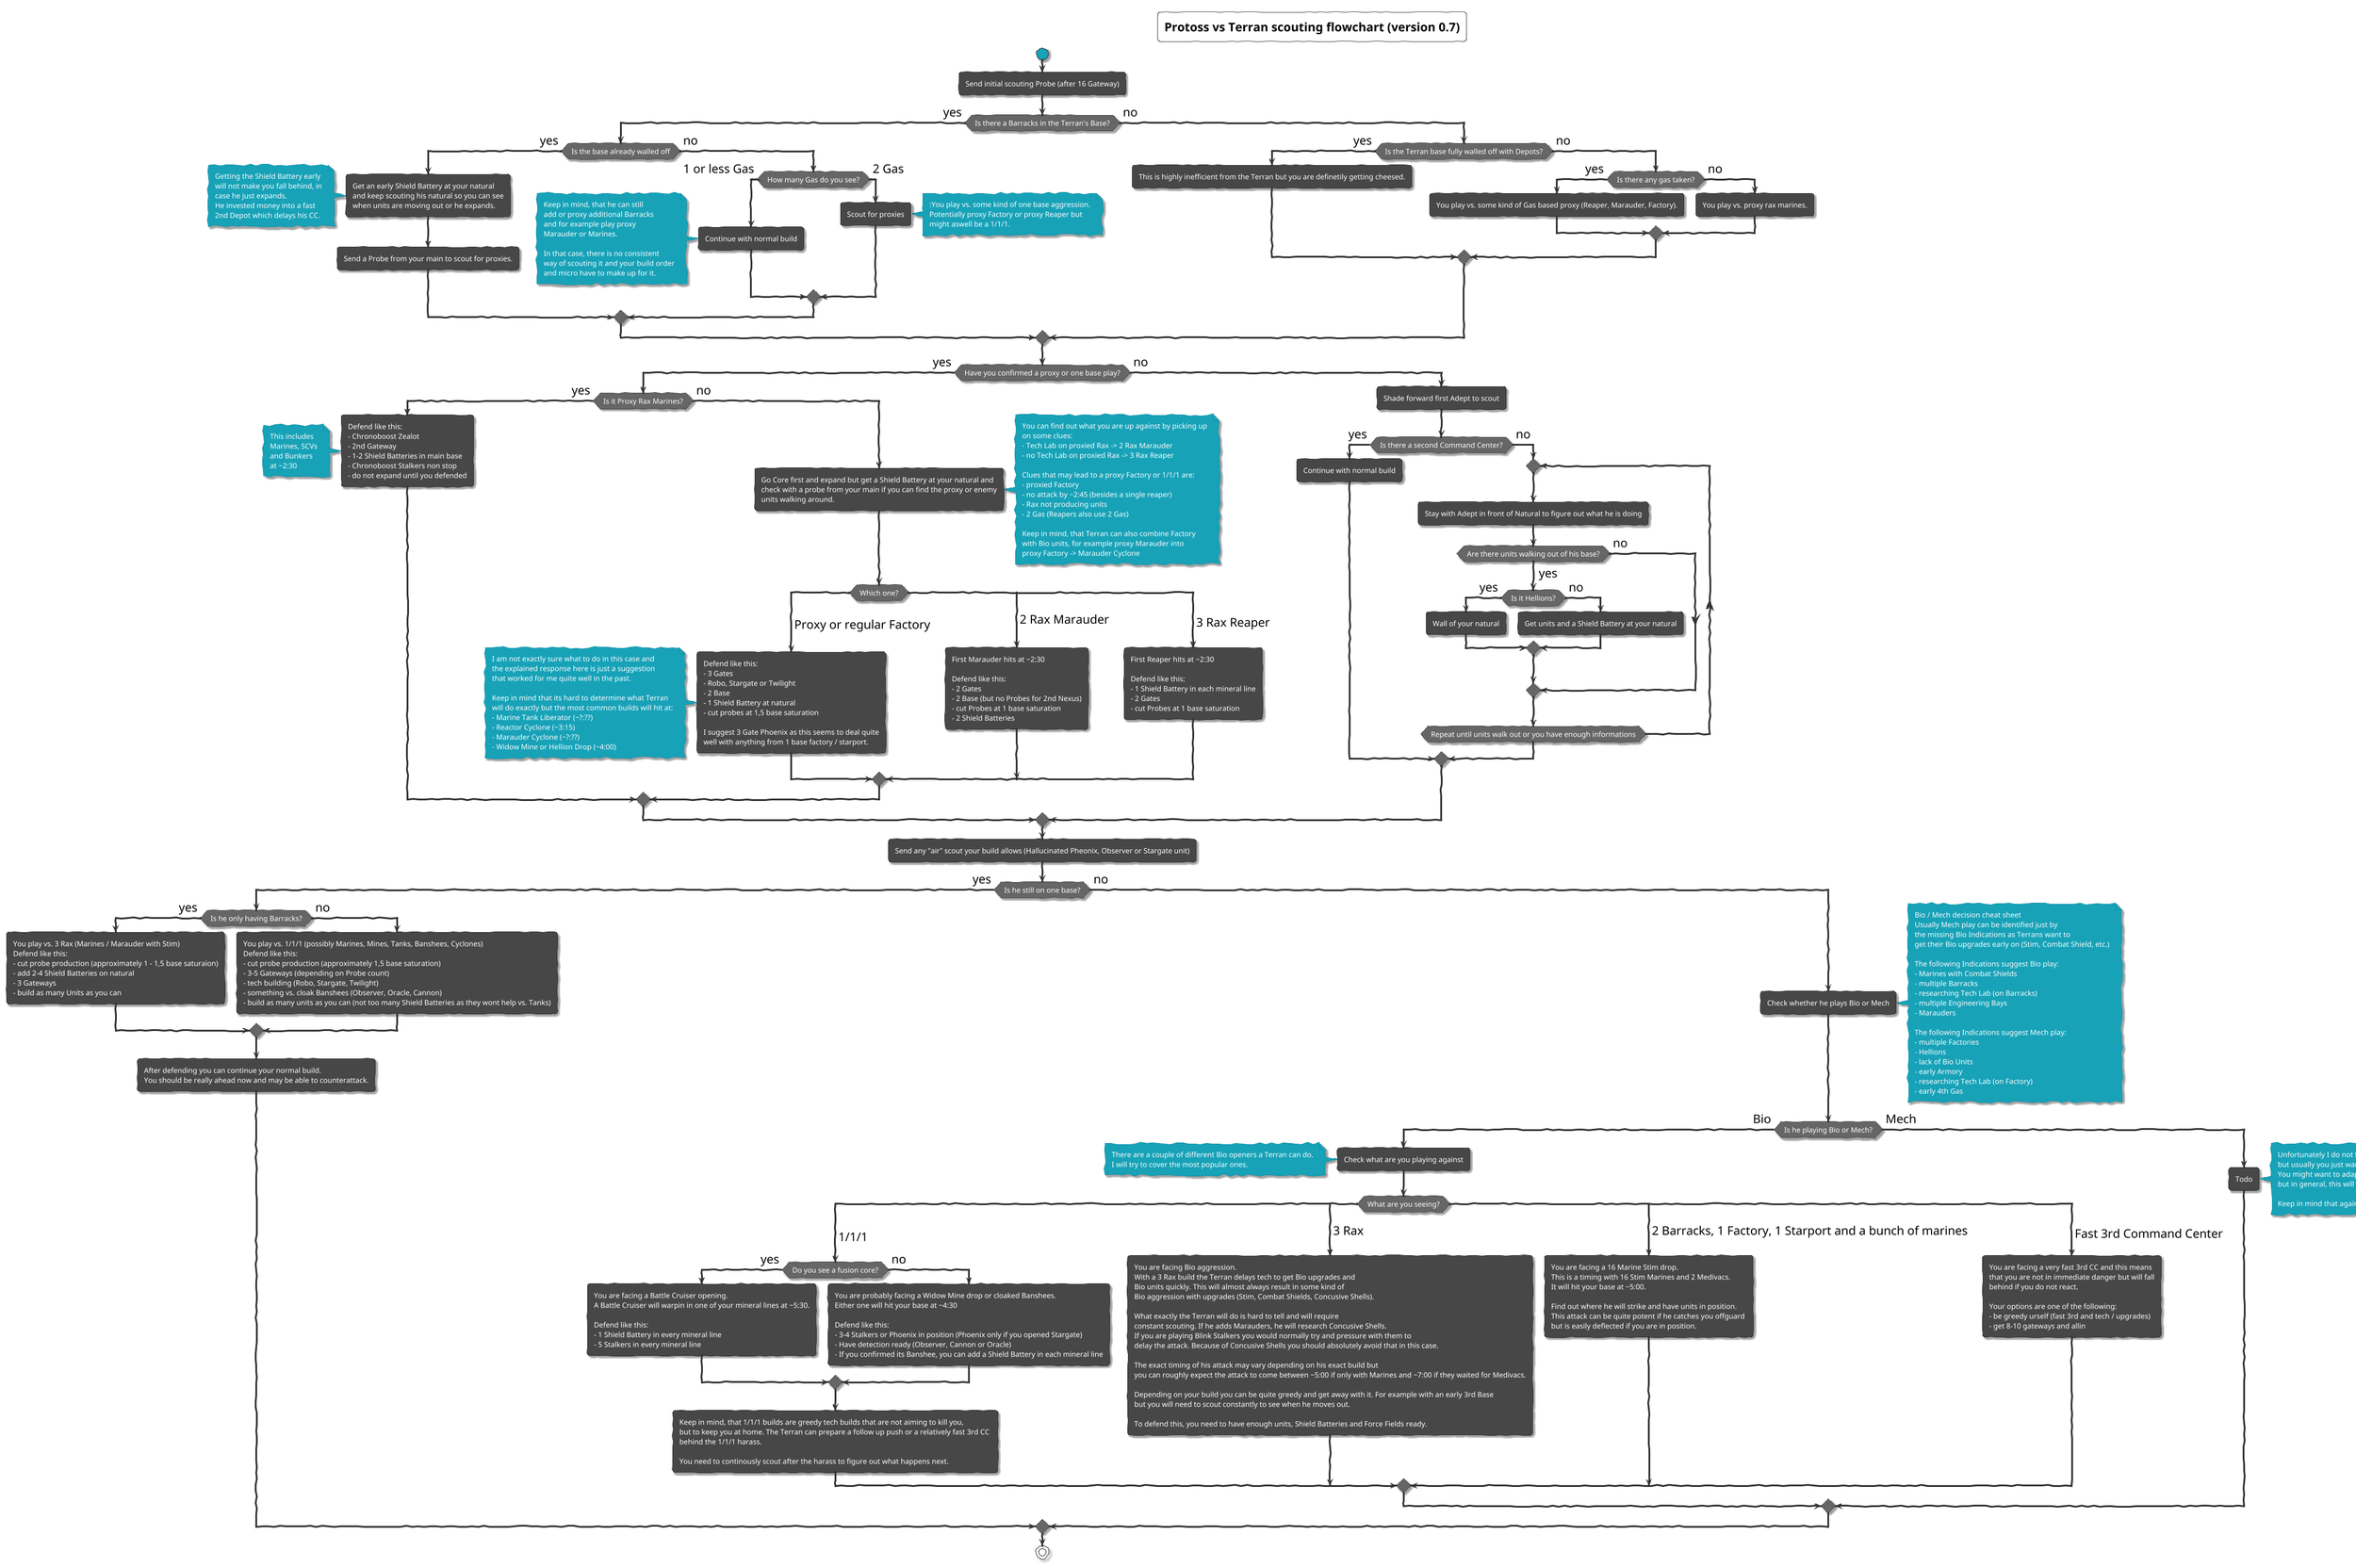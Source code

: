 @startuml
!theme sketchy
skinparam defaultFontName Calibri
skinparam handwritten true
skinparam backgroundColor white
skinparam DefaultFontColor white
skinparam shadowing true
skinparam ArrowFontColor black
skinparam ArrowFontSize 20
skinparam TitleFontColor black
title Protoss vs Terran scouting flowchart (version 0.7)
start
:Send initial scouting Probe (after 16 Gateway);
if (Is there a Barracks in the Terran's Base?) then (yes)
    if (Is the base already walled off) then (yes)
        :Get an early Shield Battery at your natural
        and keep scouting his natural so you can see
        when units are moving out or he expands.;
        note left
            Getting the Shield Battery early
            will not make you fall behind, in
            case he just expands.
            He invested money into a fast
            2nd Depot which delays his CC.
        end note
        :Send a Probe from your main to scout for proxies.;
    else (no)
        if (How many Gas do you see?) then (1 or less Gas)
            :Continue with normal build;
            note left
                Keep in mind, that he can still
                add or proxy additional Barracks
                and for example play proxy
                Marauder or Marines.

                In that case, there is no consistent
                way of scouting it and your build order
                and micro have to make up for it.
            end note
        else (2 Gas)
            :Scout for proxies;
            note right
                :You play vs. some kind of one base aggression.
                Potentially proxy Factory or proxy Reaper but 
                might aswell be a 1/1/1.
            end note
        endif
    endif
else (no)
    if (Is the Terran base fully walled off with Depots?) then (yes)
        :This is highly inefficient from the Terran but you are definetily getting cheesed.;
    else (no)
        if (Is there any gas taken?) then (yes)
            :You play vs. some kind of Gas based proxy (Reaper, Marauder, Factory).;
        else (no)
            :You play vs. proxy rax marines.;
        endif
    endif
endif
if (Have you confirmed a proxy or one base play?) then (yes)
    if (Is it Proxy Rax Marines?) then (yes)
        :Defend like this:
        - Chronoboost Zealot
        - 2nd Gateway
        - 1-2 Shield Batteries in main base
        - Chronoboost Stalkers non stop
        - do not expand until you defended;
        note left
            This includes
            Marines, SCVs
            and Bunkers 
            at ~2:30
        end note
    else (no)
        :Go Core first and expand but get a Shield Battery at your natural and
        check with a probe from your main if you can find the proxy or enemy
        units walking around.;
        note right
            You can find out what you are up against by picking up
            on some clues:
            - Tech Lab on proxied Rax -> 2 Rax Marauder
            - no Tech Lab on proxied Rax -> 3 Rax Reaper

            Clues that may lead to a proxy Factory or 1/1/1 are:
            - proxied Factory
            - no attack by ~2:45 (besides a single reaper)
            - Rax not producing units
            - 2 Gas (Reapers also use 2 Gas)

            Keep in mind, that Terran can also combine Factory
            with Bio units, for example proxy Marauder into
            proxy Factory -> Marauder Cyclone
        end note
        switch (Which one?)
        case (Proxy or regular Factory)
            :Defend like this:
            - 3 Gates
            - Robo, Stargate or Twilight
            - 2 Base
            - 1 Shield Battery at natural
            - cut probes at 1,5 base saturation

            I suggest 3 Gate Phoenix as this seems to deal quite
            well with anything from 1 base factory / starport.;
            note left
                I am not exactly sure what to do in this case and
                the explained response here is just a suggestion
                that worked for me quite well in the past.

                Keep in mind that its hard to determine what Terran
                will do exactly but the most common builds will hit at:
                - Marine Tank Liberator (~?:??)
                - Reactor Cyclone (~3:15)
                - Marauder Cyclone (~?:??)
                - Widow Mine or Hellion Drop (~4:00)
            end note
        case (2 Rax Marauder)
            :First Marauder hits at ~2:30

            Defend like this:
            - 2 Gates
            - 2 Base (but no Probes for 2nd Nexus)
            - cut Probes at 1 base saturation
            - 2 Shield Batteries;
        case (3 Rax Reaper)
            :First Reaper hits at ~2:30

            Defend like this:
            - 1 Shield Battery in each mineral line
            - 2 Gates
            - cut Probes at 1 base saturation;
        endswitch
    endif
else (no)
    :Shade forward first Adept to scout;
    if (Is there a second Command Center?) then (yes)
        :Continue with normal build;
    else (no)
        repeat
            :Stay with Adept in front of Natural to figure out what he is doing;
            if (Are there units walking out of his base?) then (yes)
                if (Is it Hellions?) then (yes)
                    :Wall of your natural;
                else (no)
                    :Get units and a Shield Battery at your natural;
                endif
            else (no)
            endif
        repeat while (Repeat until units walk out or you have enough informations)
    endif
endif
:Send any "air" scout your build allows (Hallucinated Pheonix, Observer or Stargate unit);
if (Is he still on one base?) then (yes)
    if (Is he only having Barracks?) then (yes)
        :You play vs. 3 Rax (Marines / Marauder with Stim)
        Defend like this:
        - cut probe production (approximately 1 - 1,5 base saturaion)
        - add 2-4 Shield Batteries on natural
        - 3 Gateways
        - build as many Units as you can;
    else (no)
        :You play vs. 1/1/1 (possibly Marines, Mines, Tanks, Banshees, Cyclones)
        Defend like this:
        - cut probe production (approximately 1,5 base saturation)
        - 3-5 Gateways (depending on Probe count)
        - tech building (Robo, Stargate, Twilight)
        - something vs. cloak Banshees (Observer, Oracle, Cannon)
        - build as many units as you can (not too many Shield Batteries as they wont help vs. Tanks);
    endif
    :After defending you can continue your normal build.
    You should be really ahead now and may be able to counterattack.;
else (no)
    :Check whether he plays Bio or Mech;
    note right
        Bio / Mech decision cheat sheet
        Usually Mech play can be identified just by
        the missing Bio Indications as Terrans want to
        get their Bio upgrades early on (Stim, Combat Shield, etc.)

        The following Indications suggest Bio play:
        - Marines with Combat Shields
        - multiple Barracks
        - researching Tech Lab (on Barracks)
        - multiple Engineering Bays
        - Marauders

        The following Indications suggest Mech play:
        - multiple Factories
        - Hellions
        - lack of Bio Units
        - early Armory
        - researching Tech Lab (on Factory)
        - early 4th Gas
    end note
    if (Is he playing Bio or Mech?) then (Bio)
        :Check what are you playing against;
        note left
            There are a couple of different Bio openers a Terran can do.
            I will try to cover the most popular ones.
        end note
        switch (What are you seeing?)
        case (1/1/1)
            if (Do you see a fusion core?) then (yes)
                :You are facing a Battle Cruiser opening.
                A Battle Cruiser will warpin in one of your mineral lines at ~5:30.
                
                Defend like this:
                - 1 Shield Battery in every mineral line
                - 5 Stalkers in every mineral line;
            else (no)
                :You are probably facing a Widow Mine drop or cloaked Banshees.
                Either one will hit your base at ~4:30

                Defend like this:
                - 3-4 Stalkers or Phoenix in position (Phoenix only if you opened Stargate)
                - Have detection ready (Observer, Cannon or Oracle)
                - If you confirmed its Banshee, you can add a Shield Battery in each mineral line;
            endif
            :Keep in mind, that 1/1/1 builds are greedy tech builds that are not aiming to kill you,
            but to keep you at home. The Terran can prepare a follow up push or a relatively fast 3rd CC 
            behind the 1/1/1 harass.

            You need to continously scout after the harass to figure out what happens next.;
        case (3 Rax)
            :You are facing Bio aggression.
            With a 3 Rax build the Terran delays tech to get Bio upgrades and
            Bio units quickly. This will almost always result in some kind of
            Bio aggression with upgrades (Stim, Combat Shields, Concusive Shells).

            What exactly the Terran will do is hard to tell and will require
            constant scouting. If he adds Marauders, he will research Concusive Shells.
            If you are playing Blink Stalkers you would normally try and pressure with them to
            delay the attack. Because of Concusive Shells you should absolutely avoid that in this case.

            The exact timing of his attack may vary depending on his exact build but
            you can roughly expect the attack to come between ~5:00 if only with Marines and ~7:00 if they waited for Medivacs.

            Depending on your build you can be quite greedy and get away with it. For example with an early 3rd Base
            but you will need to scout constantly to see when he moves out.

            To defend this, you need to have enough units, Shield Batteries and Force Fields ready.;
        case (2 Barracks, 1 Factory, 1 Starport and a bunch of marines)
            :You are facing a 16 Marine Stim drop.
            This is a timing with 16 Stim Marines and 2 Medivacs.
            It will hit your base at ~5:00.
            
            Find out where he will strike and have units in position.
            This attack can be quite potent if he catches you offguard 
            but is easily deflected if you are in position.;
        case (Fast 3rd Command Center)
            :You are facing a very fast 3rd CC and this means
            that you are not in immediate danger but will fall
            behind if you do not react.

            Your options are one of the following:
            - be greedy urself (fast 3rd and tech / upgrades)
            - get 8-10 gateways and allin;
        endswitch
    else (Mech)
        :Todo;
        note right
            Unfortunately I do not know how to identify Mech playstyles all that well
            but usually you just want to play Chargelot Archon and add Immortals when they add Thor's.
            You might want to adapt against some uniqle playstyles like mass Banshee or mass Battle Cruiser
            but in general, this will deal pretty well with anything.
            
            Keep in mind that against Cyclone Hellion you want to add 2-3 Colossus or Storm.
        end note
    endif
endif
stop
@enduml